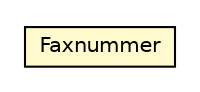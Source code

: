 #!/usr/local/bin/dot
#
# Class diagram 
# Generated by UMLGraph version R5_6-24-gf6e263 (http://www.umlgraph.org/)
#

digraph G {
	edge [fontname="Helvetica",fontsize=10,labelfontname="Helvetica",labelfontsize=10];
	node [fontname="Helvetica",fontsize=10,shape=plaintext];
	nodesep=0.25;
	ranksep=0.5;
	// nl.egem.stuf.sector.bg._0204.PRSFund.Faxnummer
	c155244 [label=<<table title="nl.egem.stuf.sector.bg._0204.PRSFund.Faxnummer" border="0" cellborder="1" cellspacing="0" cellpadding="2" port="p" bgcolor="lemonChiffon" href="./PRSFund.Faxnummer.html">
		<tr><td><table border="0" cellspacing="0" cellpadding="1">
<tr><td align="center" balign="center"> Faxnummer </td></tr>
		</table></td></tr>
		</table>>, URL="./PRSFund.Faxnummer.html", fontname="Helvetica", fontcolor="black", fontsize=10.0];
}

